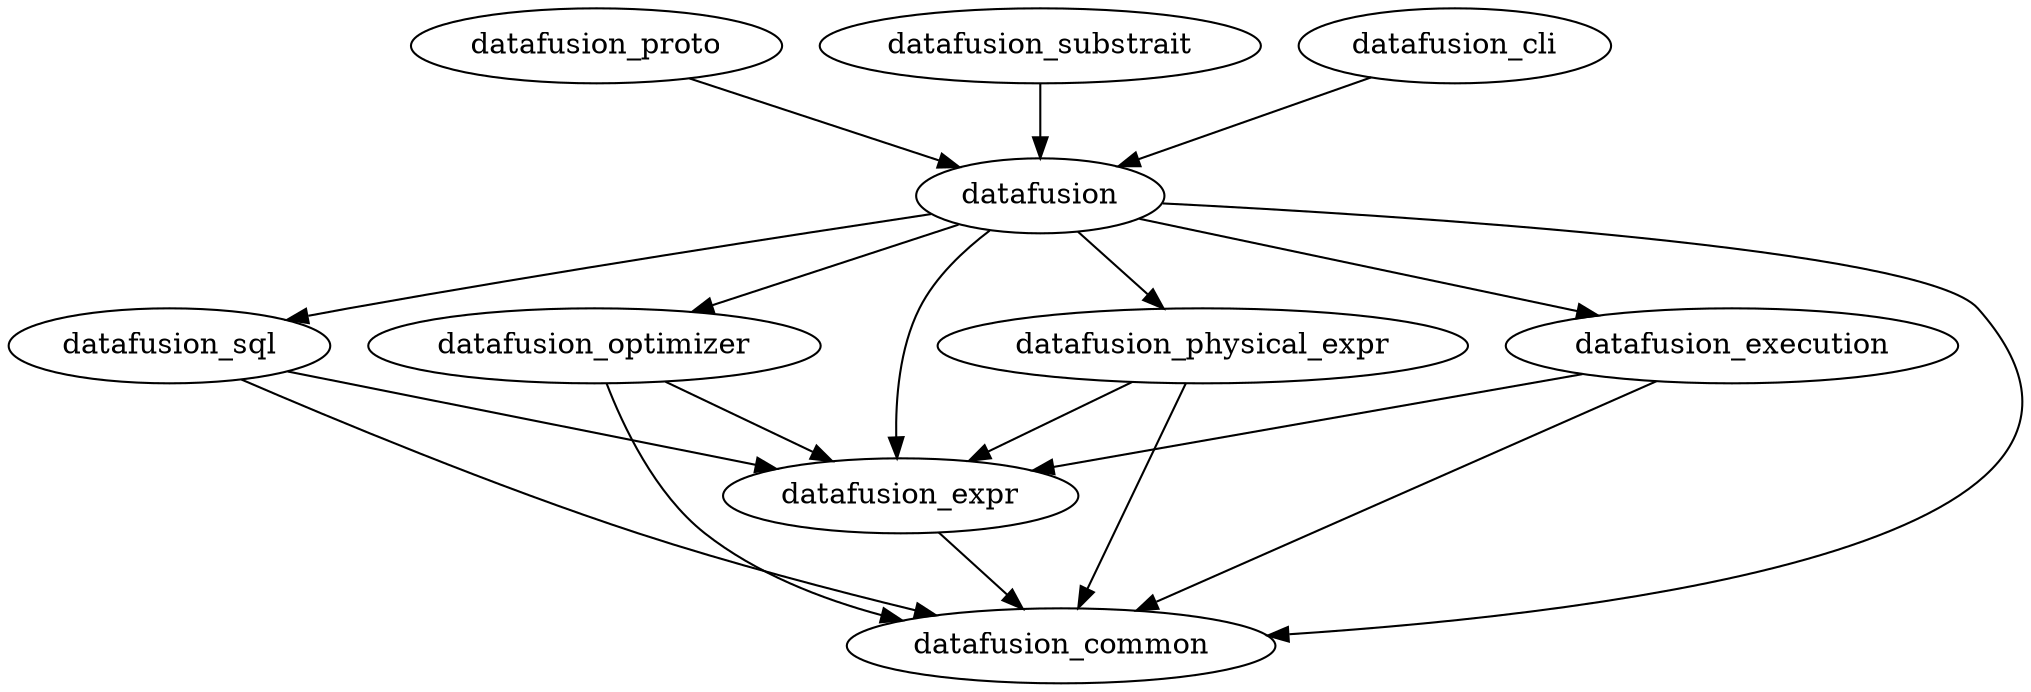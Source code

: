 // Licensed to the Apache Software Foundation (ASF) under one
// or more contributor license agreements.  See the NOTICE file
// distributed with this work for additional information
// regarding copyright ownership.  The ASF licenses this file
// to you under the Apache License, Version 2.0 (the
// "License"); you may not use this file except in compliance
// with the License.  You may obtain a copy of the License at
//
//   http://www.apache.org/licenses/LICENSE-2.0
//
// Unless required by applicable law or agreed to in writing,
// software distributed under the License is distributed on an
// "AS IS" BASIS, WITHOUT WARRANTIES OR CONDITIONS OF ANY
// KIND, either express or implied.  See the License for the
// specific language governing permissions and limitations
// under the License.

digraph G {

    datafusion_common

	datafusion_expr -> datafusion_common

	datafusion_sql -> datafusion_common
	datafusion_sql -> datafusion_expr

	datafusion_optimizer -> datafusion_common
	datafusion_optimizer -> datafusion_expr

	datafusion_physical_expr -> datafusion_common
	datafusion_physical_expr -> datafusion_expr

        datafusion_execution -> datafusion_common
        datafusion_execution -> datafusion_expr

	datafusion -> datafusion_common
        datafusion -> datafusion_execution
	datafusion -> datafusion_expr
	datafusion -> datafusion_optimizer
	datafusion -> datafusion_physical_expr
	datafusion -> datafusion_sql

	datafusion_proto -> datafusion

	datafusion_substrait -> datafusion

	datafusion_cli -> datafusion
}
